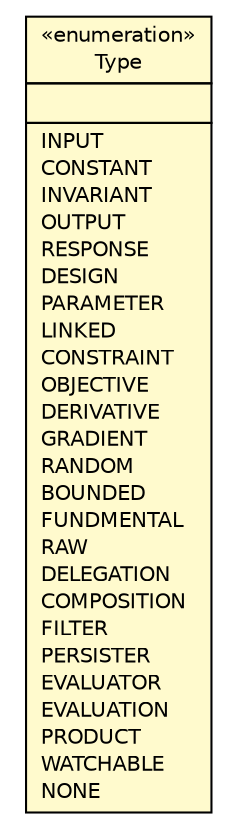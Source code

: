 #!/usr/local/bin/dot
#
# Class diagram 
# Generated by UMLGraph version R5_6 (http://www.umlgraph.org/)
#

digraph G {
	edge [fontname="Helvetica",fontsize=10,labelfontname="Helvetica",labelfontsize=10];
	node [fontname="Helvetica",fontsize=10,shape=plaintext];
	nodesep=0.25;
	ranksep=0.5;
	// sorcer.core.context.model.Variability.Type
	c510081 [label=<<table title="sorcer.core.context.model.Variability.Type" border="0" cellborder="1" cellspacing="0" cellpadding="2" port="p" bgcolor="lemonChiffon" href="./Variability.Type.html">
		<tr><td><table border="0" cellspacing="0" cellpadding="1">
<tr><td align="center" balign="center"> &#171;enumeration&#187; </td></tr>
<tr><td align="center" balign="center"> Type </td></tr>
		</table></td></tr>
		<tr><td><table border="0" cellspacing="0" cellpadding="1">
<tr><td align="left" balign="left">  </td></tr>
		</table></td></tr>
		<tr><td><table border="0" cellspacing="0" cellpadding="1">
<tr><td align="left" balign="left"> INPUT </td></tr>
<tr><td align="left" balign="left"> CONSTANT </td></tr>
<tr><td align="left" balign="left"> INVARIANT </td></tr>
<tr><td align="left" balign="left"> OUTPUT </td></tr>
<tr><td align="left" balign="left"> RESPONSE </td></tr>
<tr><td align="left" balign="left"> DESIGN </td></tr>
<tr><td align="left" balign="left"> PARAMETER </td></tr>
<tr><td align="left" balign="left"> LINKED </td></tr>
<tr><td align="left" balign="left"> CONSTRAINT </td></tr>
<tr><td align="left" balign="left"> OBJECTIVE </td></tr>
<tr><td align="left" balign="left"> DERIVATIVE </td></tr>
<tr><td align="left" balign="left"> GRADIENT </td></tr>
<tr><td align="left" balign="left"> RANDOM </td></tr>
<tr><td align="left" balign="left"> BOUNDED </td></tr>
<tr><td align="left" balign="left"> FUNDMENTAL </td></tr>
<tr><td align="left" balign="left"> RAW </td></tr>
<tr><td align="left" balign="left"> DELEGATION </td></tr>
<tr><td align="left" balign="left"> COMPOSITION </td></tr>
<tr><td align="left" balign="left"> FILTER </td></tr>
<tr><td align="left" balign="left"> PERSISTER </td></tr>
<tr><td align="left" balign="left"> EVALUATOR </td></tr>
<tr><td align="left" balign="left"> EVALUATION </td></tr>
<tr><td align="left" balign="left"> PRODUCT </td></tr>
<tr><td align="left" balign="left"> WATCHABLE </td></tr>
<tr><td align="left" balign="left"> NONE </td></tr>
		</table></td></tr>
		</table>>, URL="./Variability.Type.html", fontname="Helvetica", fontcolor="black", fontsize=10.0];
}

